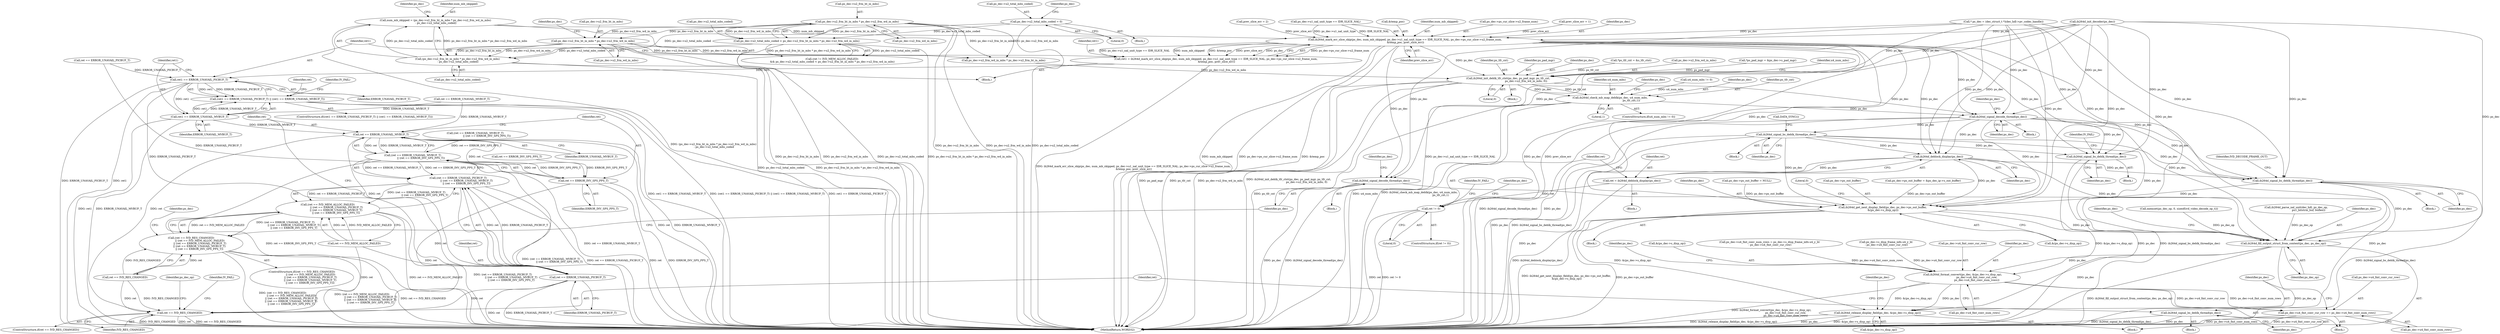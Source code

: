 digraph "0_Android_7554755536019e439433c515eeb44e701fb3bfb2@integer" {
"1001491" [label="(Call,num_mb_skipped = (ps_dec->u2_frm_ht_in_mbs * ps_dec->u2_frm_wd_in_mbs)\n - ps_dec->u2_total_mbs_coded)"];
"1001493" [label="(Call,(ps_dec->u2_frm_ht_in_mbs * ps_dec->u2_frm_wd_in_mbs)\n - ps_dec->u2_total_mbs_coded)"];
"1001494" [label="(Call,ps_dec->u2_frm_ht_in_mbs * ps_dec->u2_frm_wd_in_mbs)"];
"1001479" [label="(Call,ps_dec->u2_frm_ht_in_mbs * ps_dec->u2_frm_wd_in_mbs)"];
"1001475" [label="(Call,ps_dec->u2_total_mbs_coded < ps_dec->u2_frm_ht_in_mbs * ps_dec->u2_frm_wd_in_mbs)"];
"1000908" [label="(Call,ps_dec->u2_total_mbs_coded = 0)"];
"1001523" [label="(Call,ih264d_mark_err_slice_skip(ps_dec, num_mb_skipped, ps_dec->u1_nal_unit_type == IDR_SLICE_NAL, ps_dec->ps_cur_slice->u2_frame_num,\n &temp_poc, prev_slice_err))"];
"1001521" [label="(Call,ret1 = ih264d_mark_err_slice_skip(ps_dec, num_mb_skipped, ps_dec->u1_nal_unit_type == IDR_SLICE_NAL, ps_dec->ps_cur_slice->u2_frame_num,\n &temp_poc, prev_slice_err))"];
"1001541" [label="(Call,ret1 == ERROR_UNAVAIL_PICBUF_T)"];
"1001540" [label="(Call,(ret1 == ERROR_UNAVAIL_PICBUF_T) || (ret1 == ERROR_UNAVAIL_MVBUF_T))"];
"1001544" [label="(Call,ret1 == ERROR_UNAVAIL_MVBUF_T)"];
"1001564" [label="(Call,ret == ERROR_UNAVAIL_MVBUF_T)"];
"1001563" [label="(Call,(ret == ERROR_UNAVAIL_MVBUF_T)\n                    || (ret == ERROR_INV_SPS_PPS_T))"];
"1001559" [label="(Call,(ret == ERROR_UNAVAIL_PICBUF_T)\n                    || (ret == ERROR_UNAVAIL_MVBUF_T)\n                    || (ret == ERROR_INV_SPS_PPS_T))"];
"1001555" [label="(Call,(ret == IVD_MEM_ALLOC_FAILED)\n                     || (ret == ERROR_UNAVAIL_PICBUF_T)\n                    || (ret == ERROR_UNAVAIL_MVBUF_T)\n                    || (ret == ERROR_INV_SPS_PPS_T))"];
"1001551" [label="(Call,(ret == IVD_RES_CHANGED)\n                     || (ret == IVD_MEM_ALLOC_FAILED)\n                     || (ret == ERROR_UNAVAIL_PICBUF_T)\n                    || (ret == ERROR_UNAVAIL_MVBUF_T)\n                    || (ret == ERROR_INV_SPS_PPS_T))"];
"1001567" [label="(Call,ret == ERROR_INV_SPS_PPS_T)"];
"1001583" [label="(Call,ret == IVD_RES_CHANGED)"];
"1001560" [label="(Call,ret == ERROR_UNAVAIL_PICBUF_T)"];
"1001571" [label="(Call,ih264d_signal_decode_thread(ps_dec))"];
"1001580" [label="(Call,ih264d_signal_bs_deblk_thread(ps_dec))"];
"1001660" [label="(Call,ih264d_init_deblk_tfr_ctxt(ps_dec, ps_pad_mgr, ps_tfr_cxt,\n                                           ps_dec->u2_frm_wd_in_mbs, 0))"];
"1001684" [label="(Call,ih264d_check_mb_map_deblk(ps_dec, u4_num_mbs,\n                                                   ps_tfr_cxt,1))"];
"1001694" [label="(Call,ih264d_signal_decode_thread(ps_dec))"];
"1001703" [label="(Call,ih264d_signal_bs_deblk_thread(ps_dec))"];
"1001802" [label="(Call,ih264d_signal_bs_deblk_thread(ps_dec))"];
"1001858" [label="(Call,ih264d_deblock_display(ps_dec))"];
"1001856" [label="(Call,ret = ih264d_deblock_display(ps_dec))"];
"1001861" [label="(Call,ret != 0)"];
"1001980" [label="(Call,ih264d_signal_bs_deblk_thread(ps_dec))"];
"1001994" [label="(Call,ih264d_get_next_display_field(ps_dec, ps_dec->ps_out_buffer,\n &(ps_dec->s_disp_op)))"];
"1002022" [label="(Call,ih264d_fill_output_struct_from_context(ps_dec, ps_dec_op))"];
"1002053" [label="(Call,ih264d_format_convert(ps_dec, &(ps_dec->s_disp_op),\n                                  ps_dec->u4_fmt_conv_cur_row,\n                                  ps_dec->u4_fmt_conv_num_rows))"];
"1002065" [label="(Call,ps_dec->u4_fmt_conv_cur_row += ps_dec->u4_fmt_conv_num_rows)"];
"1002072" [label="(Call,ih264d_release_display_field(ps_dec, &(ps_dec->s_disp_op)))"];
"1001681" [label="(Call,u4_num_mbs != 0)"];
"1001993" [label="(Block,)"];
"1001579" [label="(Block,)"];
"1001471" [label="(Call,(ret != IVD_MEM_ALLOC_FAILED)\n && ps_dec->u2_total_mbs_coded < ps_dec->u2_frm_ht_in_mbs * ps_dec->u2_frm_wd_in_mbs)"];
"1001581" [label="(Identifier,ps_dec)"];
"1001552" [label="(Call,ret == IVD_RES_CHANGED)"];
"1001324" [label="(Call,(ret == ERROR_UNAVAIL_MVBUF_T)\n                            || (ret == ERROR_INV_SPS_PPS_T))"];
"1001981" [label="(Identifier,ps_dec)"];
"1001858" [label="(Call,ih264d_deblock_display(ps_dec))"];
"1002069" [label="(Call,ps_dec->u4_fmt_conv_num_rows)"];
"1002073" [label="(Identifier,ps_dec)"];
"1001584" [label="(Identifier,ret)"];
"1001502" [label="(Identifier,ps_dec)"];
"1001286" [label="(Call,ih264d_parse_nal_unit(dec_hdl, ps_dec_op,\n                              pu1_bitstrm_buf, buflen))"];
"1001663" [label="(Identifier,ps_tfr_cxt)"];
"1001538" [label="(Identifier,prev_slice_err)"];
"1001685" [label="(Identifier,ps_dec)"];
"1001491" [label="(Call,num_mb_skipped = (ps_dec->u2_frm_ht_in_mbs * ps_dec->u2_frm_wd_in_mbs)\n - ps_dec->u2_total_mbs_coded)"];
"1001862" [label="(Identifier,ret)"];
"1001514" [label="(Call,prev_slice_err = 1)"];
"1002022" [label="(Call,ih264d_fill_output_struct_from_context(ps_dec, ps_dec_op))"];
"1001662" [label="(Identifier,ps_pad_mgr)"];
"1001980" [label="(Call,ih264d_signal_bs_deblk_thread(ps_dec))"];
"1002074" [label="(Call,&(ps_dec->s_disp_op))"];
"1001805" [label="(Identifier,IV_FAIL)"];
"1001492" [label="(Identifier,num_mb_skipped)"];
"1001571" [label="(Call,ih264d_signal_decode_thread(ps_dec))"];
"1001542" [label="(Identifier,ret1)"];
"1001801" [label="(Block,)"];
"1001521" [label="(Call,ret1 = ih264d_mark_err_slice_skip(ps_dec, num_mb_skipped, ps_dec->u1_nal_unit_type == IDR_SLICE_NAL, ps_dec->ps_cur_slice->u2_frame_num,\n &temp_poc, prev_slice_err))"];
"1001687" [label="(Identifier,ps_tfr_cxt)"];
"1001680" [label="(ControlStructure,if(u4_num_mbs != 0))"];
"1001480" [label="(Call,ps_dec->u2_frm_ht_in_mbs)"];
"1001576" [label="(Identifier,ps_dec)"];
"1001541" [label="(Call,ret1 == ERROR_UNAVAIL_PICBUF_T)"];
"1001979" [label="(Block,)"];
"1001856" [label="(Call,ret = ih264d_deblock_display(ps_dec))"];
"1001540" [label="(Call,(ret1 == ERROR_UNAVAIL_PICBUF_T) || (ret1 == ERROR_UNAVAIL_MVBUF_T))"];
"1001524" [label="(Identifier,ps_dec)"];
"1001589" [label="(Identifier,ps_dec_op)"];
"1001556" [label="(Call,ret == IVD_MEM_ALLOC_FAILED)"];
"1001495" [label="(Call,ps_dec->u2_frm_ht_in_mbs)"];
"1001695" [label="(Identifier,ps_dec)"];
"1002067" [label="(Identifier,ps_dec)"];
"1001501" [label="(Call,ps_dec->u2_total_mbs_coded)"];
"1001539" [label="(ControlStructure,if((ret1 == ERROR_UNAVAIL_PICBUF_T) || (ret1 == ERROR_UNAVAIL_MVBUF_T)))"];
"1001857" [label="(Identifier,ret)"];
"1002062" [label="(Call,ps_dec->u4_fmt_conv_num_rows)"];
"1001645" [label="(Call,ps_dec->u2_frm_wd_in_mbs * ps_dec->u2_frm_ht_in_mbs)"];
"1001684" [label="(Call,ih264d_check_mb_map_deblk(ps_dec, u4_num_mbs,\n                                                   ps_tfr_cxt,1))"];
"1002005" [label="(Literal,0)"];
"1001498" [label="(Call,ps_dec->u2_frm_wd_in_mbs)"];
"1001523" [label="(Call,ih264d_mark_err_slice_skip(ps_dec, num_mb_skipped, ps_dec->u1_nal_unit_type == IDR_SLICE_NAL, ps_dec->ps_cur_slice->u2_frame_num,\n &temp_poc, prev_slice_err))"];
"1001494" [label="(Call,ps_dec->u2_frm_ht_in_mbs * ps_dec->u2_frm_wd_in_mbs)"];
"1001694" [label="(Call,ih264d_signal_decode_thread(ps_dec))"];
"1001553" [label="(Identifier,ret)"];
"1001560" [label="(Call,ret == ERROR_UNAVAIL_PICBUF_T)"];
"1001863" [label="(Literal,0)"];
"1001667" [label="(Literal,0)"];
"1000153" [label="(Call,* ps_dec = (dec_struct_t *)(dec_hdl->pv_codec_handle))"];
"1001702" [label="(Block,)"];
"1000908" [label="(Call,ps_dec->u2_total_mbs_coded = 0)"];
"1000915" [label="(Identifier,ps_dec)"];
"1000896" [label="(Call,ih264d_init_decoder(ps_dec))"];
"1001686" [label="(Identifier,u4_num_mbs)"];
"1001544" [label="(Call,ret1 == ERROR_UNAVAIL_MVBUF_T)"];
"1001660" [label="(Call,ih264d_init_deblk_tfr_ctxt(ps_dec, ps_pad_mgr, ps_tfr_cxt,\n                                           ps_dec->u2_frm_wd_in_mbs, 0))"];
"1001564" [label="(Call,ret == ERROR_UNAVAIL_MVBUF_T)"];
"1001486" [label="(Block,)"];
"1001476" [label="(Call,ps_dec->u2_total_mbs_coded)"];
"1002023" [label="(Identifier,ps_dec)"];
"1001325" [label="(Call,ret == ERROR_UNAVAIL_MVBUF_T)"];
"1002024" [label="(Identifier,ps_dec_op)"];
"1001475" [label="(Call,ps_dec->u2_total_mbs_coded < ps_dec->u2_frm_ht_in_mbs * ps_dec->u2_frm_wd_in_mbs)"];
"1001870" [label="(Identifier,ps_dec)"];
"1001321" [label="(Call,ret == ERROR_UNAVAIL_PICBUF_T)"];
"1000151" [label="(Block,)"];
"1001699" [label="(Identifier,ps_dec)"];
"1001859" [label="(Identifier,ps_dec)"];
"1001705" [label="(Call,DATA_SYNC())"];
"1001518" [label="(Call,prev_slice_err = 2)"];
"1002066" [label="(Call,ps_dec->u4_fmt_conv_cur_row)"];
"1001526" [label="(Call,ps_dec->u1_nal_unit_type == IDR_SLICE_NAL)"];
"1001661" [label="(Identifier,ps_dec)"];
"1001704" [label="(Identifier,ps_dec)"];
"1002072" [label="(Call,ih264d_release_display_field(ps_dec, &(ps_dec->s_disp_op)))"];
"1002055" [label="(Call,&(ps_dec->s_disp_op))"];
"1001559" [label="(Call,(ret == ERROR_UNAVAIL_PICBUF_T)\n                    || (ret == ERROR_UNAVAIL_MVBUF_T)\n                    || (ret == ERROR_INV_SPS_PPS_T))"];
"1001567" [label="(Call,ret == ERROR_INV_SPS_PPS_T)"];
"1001555" [label="(Call,(ret == IVD_MEM_ALLOC_FAILED)\n                     || (ret == ERROR_UNAVAIL_PICBUF_T)\n                    || (ret == ERROR_UNAVAIL_MVBUF_T)\n                    || (ret == ERROR_INV_SPS_PPS_T))"];
"1001562" [label="(Identifier,ERROR_UNAVAIL_PICBUF_T)"];
"1001803" [label="(Identifier,ps_dec)"];
"1002028" [label="(Identifier,ps_dec)"];
"1001994" [label="(Call,ih264d_get_next_display_field(ps_dec, ps_dec->ps_out_buffer,\n &(ps_dec->s_disp_op)))"];
"1001572" [label="(Identifier,ps_dec)"];
"1001585" [label="(Identifier,IVD_RES_CHANGED)"];
"1001583" [label="(Call,ret == IVD_RES_CHANGED)"];
"1001566" [label="(Identifier,ERROR_UNAVAIL_MVBUF_T)"];
"1001688" [label="(Literal,1)"];
"1001703" [label="(Call,ih264d_signal_bs_deblk_thread(ps_dec))"];
"1002082" [label="(Identifier,ps_dec)"];
"1001570" [label="(Block,)"];
"1001507" [label="(Identifier,ps_dec)"];
"1001866" [label="(Identifier,IV_FAIL)"];
"1001550" [label="(ControlStructure,if((ret == IVD_RES_CHANGED)\n                     || (ret == IVD_MEM_ALLOC_FAILED)\n                     || (ret == ERROR_UNAVAIL_PICBUF_T)\n                    || (ret == ERROR_UNAVAIL_MVBUF_T)\n                    || (ret == ERROR_INV_SPS_PPS_T)))"];
"1002040" [label="(Call,ps_dec->u4_fmt_conv_num_rows = ps_dec->s_disp_frame_info.u4_y_ht\n - ps_dec->u4_fmt_conv_cur_row)"];
"1001493" [label="(Call,(ps_dec->u2_frm_ht_in_mbs * ps_dec->u2_frm_wd_in_mbs)\n - ps_dec->u2_total_mbs_coded)"];
"1001986" [label="(Identifier,IVD_DECODE_FRAME_OUT)"];
"1001551" [label="(Call,(ret == IVD_RES_CHANGED)\n                     || (ret == IVD_MEM_ALLOC_FAILED)\n                     || (ret == ERROR_UNAVAIL_PICBUF_T)\n                    || (ret == ERROR_UNAVAIL_MVBUF_T)\n                    || (ret == ERROR_INV_SPS_PPS_T))"];
"1001631" [label="(Call,*ps_tfr_cxt = &s_tfr_ctxt)"];
"1001569" [label="(Identifier,ERROR_INV_SPS_PPS_T)"];
"1001802" [label="(Call,ih264d_signal_bs_deblk_thread(ps_dec))"];
"1001536" [label="(Call,&temp_poc)"];
"1001580" [label="(Call,ih264d_signal_bs_deblk_thread(ps_dec))"];
"1001860" [label="(ControlStructure,if(ret != 0))"];
"1001546" [label="(Identifier,ERROR_UNAVAIL_MVBUF_T)"];
"1001593" [label="(Identifier,IV_FAIL)"];
"1001664" [label="(Call,ps_dec->u2_frm_wd_in_mbs)"];
"1000912" [label="(Literal,0)"];
"1001561" [label="(Identifier,ret)"];
"1001996" [label="(Call,ps_dec->ps_out_buffer)"];
"1001596" [label="(Identifier,ps_dec)"];
"1001568" [label="(Identifier,ret)"];
"1002065" [label="(Call,ps_dec->u4_fmt_conv_cur_row += ps_dec->u4_fmt_conv_num_rows)"];
"1002044" [label="(Call,ps_dec->s_disp_frame_info.u4_y_ht\n - ps_dec->u4_fmt_conv_cur_row)"];
"1001563" [label="(Call,(ret == ERROR_UNAVAIL_MVBUF_T)\n                    || (ret == ERROR_INV_SPS_PPS_T))"];
"1001545" [label="(Identifier,ret1)"];
"1002142" [label="(MethodReturn,WORD32)"];
"1001861" [label="(Call,ret != 0)"];
"1000324" [label="(Call,ps_dec->ps_out_buffer = &ps_dec_ip->s_out_buffer)"];
"1001636" [label="(Call,*ps_pad_mgr = &ps_dec->s_pad_mgr)"];
"1001855" [label="(Block,)"];
"1001999" [label="(Call,&(ps_dec->s_disp_op))"];
"1001522" [label="(Identifier,ret1)"];
"1001479" [label="(Call,ps_dec->u2_frm_ht_in_mbs * ps_dec->u2_frm_wd_in_mbs)"];
"1001582" [label="(ControlStructure,if(ret == IVD_RES_CHANGED))"];
"1001995" [label="(Identifier,ps_dec)"];
"1001982" [label="(Block,)"];
"1001669" [label="(Identifier,u4_num_mbs)"];
"1000227" [label="(Call,memset(ps_dec_op, 0, sizeof(ivd_video_decode_op_t)))"];
"1001525" [label="(Identifier,num_mb_skipped)"];
"1001531" [label="(Call,ps_dec->ps_cur_slice->u2_frame_num)"];
"1001565" [label="(Identifier,ret)"];
"1001549" [label="(Identifier,IV_FAIL)"];
"1001483" [label="(Call,ps_dec->u2_frm_wd_in_mbs)"];
"1001626" [label="(Block,)"];
"1001543" [label="(Identifier,ERROR_UNAVAIL_PICBUF_T)"];
"1000909" [label="(Call,ps_dec->u2_total_mbs_coded)"];
"1002053" [label="(Call,ih264d_format_convert(ps_dec, &(ps_dec->s_disp_op),\n                                  ps_dec->u4_fmt_conv_cur_row,\n                                  ps_dec->u4_fmt_conv_num_rows))"];
"1002059" [label="(Call,ps_dec->u4_fmt_conv_cur_row)"];
"1002039" [label="(Block,)"];
"1001691" [label="(Identifier,ps_dec)"];
"1002054" [label="(Identifier,ps_dec)"];
"1001328" [label="(Call,ret == ERROR_INV_SPS_PPS_T)"];
"1000311" [label="(Call,ps_dec->ps_out_buffer = NULL)"];
"1001598" [label="(Block,)"];
"1001491" -> "1001486"  [label="AST: "];
"1001491" -> "1001493"  [label="CFG: "];
"1001492" -> "1001491"  [label="AST: "];
"1001493" -> "1001491"  [label="AST: "];
"1001507" -> "1001491"  [label="CFG: "];
"1001491" -> "1002142"  [label="DDG: (ps_dec->u2_frm_ht_in_mbs * ps_dec->u2_frm_wd_in_mbs)\n - ps_dec->u2_total_mbs_coded"];
"1001493" -> "1001491"  [label="DDG: ps_dec->u2_frm_ht_in_mbs * ps_dec->u2_frm_wd_in_mbs"];
"1001493" -> "1001491"  [label="DDG: ps_dec->u2_total_mbs_coded"];
"1001491" -> "1001523"  [label="DDG: num_mb_skipped"];
"1001493" -> "1001501"  [label="CFG: "];
"1001494" -> "1001493"  [label="AST: "];
"1001501" -> "1001493"  [label="AST: "];
"1001493" -> "1002142"  [label="DDG: ps_dec->u2_frm_ht_in_mbs * ps_dec->u2_frm_wd_in_mbs"];
"1001493" -> "1002142"  [label="DDG: ps_dec->u2_total_mbs_coded"];
"1001494" -> "1001493"  [label="DDG: ps_dec->u2_frm_ht_in_mbs"];
"1001494" -> "1001493"  [label="DDG: ps_dec->u2_frm_wd_in_mbs"];
"1001475" -> "1001493"  [label="DDG: ps_dec->u2_total_mbs_coded"];
"1000908" -> "1001493"  [label="DDG: ps_dec->u2_total_mbs_coded"];
"1001494" -> "1001498"  [label="CFG: "];
"1001495" -> "1001494"  [label="AST: "];
"1001498" -> "1001494"  [label="AST: "];
"1001502" -> "1001494"  [label="CFG: "];
"1001494" -> "1002142"  [label="DDG: ps_dec->u2_frm_ht_in_mbs"];
"1001494" -> "1002142"  [label="DDG: ps_dec->u2_frm_wd_in_mbs"];
"1001479" -> "1001494"  [label="DDG: ps_dec->u2_frm_ht_in_mbs"];
"1001479" -> "1001494"  [label="DDG: ps_dec->u2_frm_wd_in_mbs"];
"1001494" -> "1001645"  [label="DDG: ps_dec->u2_frm_wd_in_mbs"];
"1001494" -> "1001645"  [label="DDG: ps_dec->u2_frm_ht_in_mbs"];
"1001479" -> "1001475"  [label="AST: "];
"1001479" -> "1001483"  [label="CFG: "];
"1001480" -> "1001479"  [label="AST: "];
"1001483" -> "1001479"  [label="AST: "];
"1001475" -> "1001479"  [label="CFG: "];
"1001479" -> "1002142"  [label="DDG: ps_dec->u2_frm_ht_in_mbs"];
"1001479" -> "1002142"  [label="DDG: ps_dec->u2_frm_wd_in_mbs"];
"1001479" -> "1001475"  [label="DDG: ps_dec->u2_frm_ht_in_mbs"];
"1001479" -> "1001475"  [label="DDG: ps_dec->u2_frm_wd_in_mbs"];
"1001479" -> "1001645"  [label="DDG: ps_dec->u2_frm_wd_in_mbs"];
"1001479" -> "1001645"  [label="DDG: ps_dec->u2_frm_ht_in_mbs"];
"1001475" -> "1001471"  [label="AST: "];
"1001476" -> "1001475"  [label="AST: "];
"1001471" -> "1001475"  [label="CFG: "];
"1001475" -> "1002142"  [label="DDG: ps_dec->u2_total_mbs_coded"];
"1001475" -> "1002142"  [label="DDG: ps_dec->u2_frm_ht_in_mbs * ps_dec->u2_frm_wd_in_mbs"];
"1001475" -> "1001471"  [label="DDG: ps_dec->u2_total_mbs_coded"];
"1001475" -> "1001471"  [label="DDG: ps_dec->u2_frm_ht_in_mbs * ps_dec->u2_frm_wd_in_mbs"];
"1000908" -> "1001475"  [label="DDG: ps_dec->u2_total_mbs_coded"];
"1000908" -> "1000151"  [label="AST: "];
"1000908" -> "1000912"  [label="CFG: "];
"1000909" -> "1000908"  [label="AST: "];
"1000912" -> "1000908"  [label="AST: "];
"1000915" -> "1000908"  [label="CFG: "];
"1000908" -> "1002142"  [label="DDG: ps_dec->u2_total_mbs_coded"];
"1001523" -> "1001521"  [label="AST: "];
"1001523" -> "1001538"  [label="CFG: "];
"1001524" -> "1001523"  [label="AST: "];
"1001525" -> "1001523"  [label="AST: "];
"1001526" -> "1001523"  [label="AST: "];
"1001531" -> "1001523"  [label="AST: "];
"1001536" -> "1001523"  [label="AST: "];
"1001538" -> "1001523"  [label="AST: "];
"1001521" -> "1001523"  [label="CFG: "];
"1001523" -> "1002142"  [label="DDG: num_mb_skipped"];
"1001523" -> "1002142"  [label="DDG: ps_dec->ps_cur_slice->u2_frame_num"];
"1001523" -> "1002142"  [label="DDG: &temp_poc"];
"1001523" -> "1002142"  [label="DDG: ps_dec->u1_nal_unit_type == IDR_SLICE_NAL"];
"1001523" -> "1002142"  [label="DDG: ps_dec"];
"1001523" -> "1002142"  [label="DDG: prev_slice_err"];
"1001523" -> "1001521"  [label="DDG: ps_dec->ps_cur_slice->u2_frame_num"];
"1001523" -> "1001521"  [label="DDG: ps_dec->u1_nal_unit_type == IDR_SLICE_NAL"];
"1001523" -> "1001521"  [label="DDG: num_mb_skipped"];
"1001523" -> "1001521"  [label="DDG: &temp_poc"];
"1001523" -> "1001521"  [label="DDG: prev_slice_err"];
"1001523" -> "1001521"  [label="DDG: ps_dec"];
"1000896" -> "1001523"  [label="DDG: ps_dec"];
"1000153" -> "1001523"  [label="DDG: ps_dec"];
"1001526" -> "1001523"  [label="DDG: ps_dec->u1_nal_unit_type"];
"1001526" -> "1001523"  [label="DDG: IDR_SLICE_NAL"];
"1001518" -> "1001523"  [label="DDG: prev_slice_err"];
"1001514" -> "1001523"  [label="DDG: prev_slice_err"];
"1001523" -> "1001571"  [label="DDG: ps_dec"];
"1001523" -> "1001660"  [label="DDG: ps_dec"];
"1001523" -> "1001694"  [label="DDG: ps_dec"];
"1001523" -> "1001802"  [label="DDG: ps_dec"];
"1001523" -> "1001858"  [label="DDG: ps_dec"];
"1001523" -> "1001980"  [label="DDG: ps_dec"];
"1001523" -> "1001994"  [label="DDG: ps_dec"];
"1001523" -> "1002022"  [label="DDG: ps_dec"];
"1001521" -> "1001486"  [label="AST: "];
"1001522" -> "1001521"  [label="AST: "];
"1001542" -> "1001521"  [label="CFG: "];
"1001521" -> "1002142"  [label="DDG: ih264d_mark_err_slice_skip(ps_dec, num_mb_skipped, ps_dec->u1_nal_unit_type == IDR_SLICE_NAL, ps_dec->ps_cur_slice->u2_frame_num,\n &temp_poc, prev_slice_err)"];
"1001521" -> "1001541"  [label="DDG: ret1"];
"1001541" -> "1001540"  [label="AST: "];
"1001541" -> "1001543"  [label="CFG: "];
"1001542" -> "1001541"  [label="AST: "];
"1001543" -> "1001541"  [label="AST: "];
"1001545" -> "1001541"  [label="CFG: "];
"1001540" -> "1001541"  [label="CFG: "];
"1001541" -> "1002142"  [label="DDG: ERROR_UNAVAIL_PICBUF_T"];
"1001541" -> "1002142"  [label="DDG: ret1"];
"1001541" -> "1001540"  [label="DDG: ret1"];
"1001541" -> "1001540"  [label="DDG: ERROR_UNAVAIL_PICBUF_T"];
"1001321" -> "1001541"  [label="DDG: ERROR_UNAVAIL_PICBUF_T"];
"1001541" -> "1001544"  [label="DDG: ret1"];
"1001541" -> "1001560"  [label="DDG: ERROR_UNAVAIL_PICBUF_T"];
"1001540" -> "1001539"  [label="AST: "];
"1001540" -> "1001544"  [label="CFG: "];
"1001544" -> "1001540"  [label="AST: "];
"1001549" -> "1001540"  [label="CFG: "];
"1001553" -> "1001540"  [label="CFG: "];
"1001540" -> "1002142"  [label="DDG: ret1 == ERROR_UNAVAIL_MVBUF_T"];
"1001540" -> "1002142"  [label="DDG: (ret1 == ERROR_UNAVAIL_PICBUF_T) || (ret1 == ERROR_UNAVAIL_MVBUF_T)"];
"1001540" -> "1002142"  [label="DDG: ret1 == ERROR_UNAVAIL_PICBUF_T"];
"1001544" -> "1001540"  [label="DDG: ret1"];
"1001544" -> "1001540"  [label="DDG: ERROR_UNAVAIL_MVBUF_T"];
"1001544" -> "1001546"  [label="CFG: "];
"1001545" -> "1001544"  [label="AST: "];
"1001546" -> "1001544"  [label="AST: "];
"1001544" -> "1002142"  [label="DDG: ret1"];
"1001544" -> "1002142"  [label="DDG: ERROR_UNAVAIL_MVBUF_T"];
"1001325" -> "1001544"  [label="DDG: ERROR_UNAVAIL_MVBUF_T"];
"1001544" -> "1001564"  [label="DDG: ERROR_UNAVAIL_MVBUF_T"];
"1001564" -> "1001563"  [label="AST: "];
"1001564" -> "1001566"  [label="CFG: "];
"1001565" -> "1001564"  [label="AST: "];
"1001566" -> "1001564"  [label="AST: "];
"1001568" -> "1001564"  [label="CFG: "];
"1001563" -> "1001564"  [label="CFG: "];
"1001564" -> "1002142"  [label="DDG: ret"];
"1001564" -> "1002142"  [label="DDG: ERROR_UNAVAIL_MVBUF_T"];
"1001564" -> "1001563"  [label="DDG: ret"];
"1001564" -> "1001563"  [label="DDG: ERROR_UNAVAIL_MVBUF_T"];
"1001560" -> "1001564"  [label="DDG: ret"];
"1001325" -> "1001564"  [label="DDG: ERROR_UNAVAIL_MVBUF_T"];
"1001564" -> "1001567"  [label="DDG: ret"];
"1001564" -> "1001583"  [label="DDG: ret"];
"1001563" -> "1001559"  [label="AST: "];
"1001563" -> "1001567"  [label="CFG: "];
"1001567" -> "1001563"  [label="AST: "];
"1001559" -> "1001563"  [label="CFG: "];
"1001563" -> "1002142"  [label="DDG: ret == ERROR_INV_SPS_PPS_T"];
"1001563" -> "1002142"  [label="DDG: ret == ERROR_UNAVAIL_MVBUF_T"];
"1001563" -> "1001559"  [label="DDG: ret == ERROR_UNAVAIL_MVBUF_T"];
"1001563" -> "1001559"  [label="DDG: ret == ERROR_INV_SPS_PPS_T"];
"1001567" -> "1001563"  [label="DDG: ret"];
"1001567" -> "1001563"  [label="DDG: ERROR_INV_SPS_PPS_T"];
"1001324" -> "1001563"  [label="DDG: ret == ERROR_INV_SPS_PPS_T"];
"1001559" -> "1001555"  [label="AST: "];
"1001559" -> "1001560"  [label="CFG: "];
"1001560" -> "1001559"  [label="AST: "];
"1001555" -> "1001559"  [label="CFG: "];
"1001559" -> "1002142"  [label="DDG: (ret == ERROR_UNAVAIL_MVBUF_T)\n                    || (ret == ERROR_INV_SPS_PPS_T)"];
"1001559" -> "1002142"  [label="DDG: ret == ERROR_UNAVAIL_PICBUF_T"];
"1001559" -> "1001555"  [label="DDG: ret == ERROR_UNAVAIL_PICBUF_T"];
"1001559" -> "1001555"  [label="DDG: (ret == ERROR_UNAVAIL_MVBUF_T)\n                    || (ret == ERROR_INV_SPS_PPS_T)"];
"1001560" -> "1001559"  [label="DDG: ret"];
"1001560" -> "1001559"  [label="DDG: ERROR_UNAVAIL_PICBUF_T"];
"1001555" -> "1001551"  [label="AST: "];
"1001555" -> "1001556"  [label="CFG: "];
"1001556" -> "1001555"  [label="AST: "];
"1001551" -> "1001555"  [label="CFG: "];
"1001555" -> "1002142"  [label="DDG: ret == IVD_MEM_ALLOC_FAILED"];
"1001555" -> "1002142"  [label="DDG: (ret == ERROR_UNAVAIL_PICBUF_T)\n                    || (ret == ERROR_UNAVAIL_MVBUF_T)\n                    || (ret == ERROR_INV_SPS_PPS_T)"];
"1001555" -> "1001551"  [label="DDG: ret == IVD_MEM_ALLOC_FAILED"];
"1001555" -> "1001551"  [label="DDG: (ret == ERROR_UNAVAIL_PICBUF_T)\n                    || (ret == ERROR_UNAVAIL_MVBUF_T)\n                    || (ret == ERROR_INV_SPS_PPS_T)"];
"1001556" -> "1001555"  [label="DDG: ret"];
"1001556" -> "1001555"  [label="DDG: IVD_MEM_ALLOC_FAILED"];
"1001551" -> "1001550"  [label="AST: "];
"1001551" -> "1001552"  [label="CFG: "];
"1001552" -> "1001551"  [label="AST: "];
"1001572" -> "1001551"  [label="CFG: "];
"1001596" -> "1001551"  [label="CFG: "];
"1001551" -> "1002142"  [label="DDG: (ret == IVD_RES_CHANGED)\n                     || (ret == IVD_MEM_ALLOC_FAILED)\n                     || (ret == ERROR_UNAVAIL_PICBUF_T)\n                    || (ret == ERROR_UNAVAIL_MVBUF_T)\n                    || (ret == ERROR_INV_SPS_PPS_T)"];
"1001551" -> "1002142"  [label="DDG: (ret == IVD_MEM_ALLOC_FAILED)\n                     || (ret == ERROR_UNAVAIL_PICBUF_T)\n                    || (ret == ERROR_UNAVAIL_MVBUF_T)\n                    || (ret == ERROR_INV_SPS_PPS_T)"];
"1001551" -> "1002142"  [label="DDG: ret == IVD_RES_CHANGED"];
"1001552" -> "1001551"  [label="DDG: ret"];
"1001552" -> "1001551"  [label="DDG: IVD_RES_CHANGED"];
"1001567" -> "1001569"  [label="CFG: "];
"1001568" -> "1001567"  [label="AST: "];
"1001569" -> "1001567"  [label="AST: "];
"1001567" -> "1002142"  [label="DDG: ERROR_INV_SPS_PPS_T"];
"1001567" -> "1002142"  [label="DDG: ret"];
"1001328" -> "1001567"  [label="DDG: ERROR_INV_SPS_PPS_T"];
"1001567" -> "1001583"  [label="DDG: ret"];
"1001583" -> "1001582"  [label="AST: "];
"1001583" -> "1001585"  [label="CFG: "];
"1001584" -> "1001583"  [label="AST: "];
"1001585" -> "1001583"  [label="AST: "];
"1001589" -> "1001583"  [label="CFG: "];
"1001593" -> "1001583"  [label="CFG: "];
"1001583" -> "1002142"  [label="DDG: ret == IVD_RES_CHANGED"];
"1001583" -> "1002142"  [label="DDG: IVD_RES_CHANGED"];
"1001583" -> "1002142"  [label="DDG: ret"];
"1001556" -> "1001583"  [label="DDG: ret"];
"1001552" -> "1001583"  [label="DDG: ret"];
"1001552" -> "1001583"  [label="DDG: IVD_RES_CHANGED"];
"1001560" -> "1001583"  [label="DDG: ret"];
"1001560" -> "1001562"  [label="CFG: "];
"1001561" -> "1001560"  [label="AST: "];
"1001562" -> "1001560"  [label="AST: "];
"1001565" -> "1001560"  [label="CFG: "];
"1001560" -> "1002142"  [label="DDG: ret"];
"1001560" -> "1002142"  [label="DDG: ERROR_UNAVAIL_PICBUF_T"];
"1001556" -> "1001560"  [label="DDG: ret"];
"1001321" -> "1001560"  [label="DDG: ERROR_UNAVAIL_PICBUF_T"];
"1001571" -> "1001570"  [label="AST: "];
"1001571" -> "1001572"  [label="CFG: "];
"1001572" -> "1001571"  [label="AST: "];
"1001576" -> "1001571"  [label="CFG: "];
"1001571" -> "1002142"  [label="DDG: ps_dec"];
"1001571" -> "1002142"  [label="DDG: ih264d_signal_decode_thread(ps_dec)"];
"1000896" -> "1001571"  [label="DDG: ps_dec"];
"1000153" -> "1001571"  [label="DDG: ps_dec"];
"1001571" -> "1001580"  [label="DDG: ps_dec"];
"1001580" -> "1001579"  [label="AST: "];
"1001580" -> "1001581"  [label="CFG: "];
"1001581" -> "1001580"  [label="AST: "];
"1001584" -> "1001580"  [label="CFG: "];
"1001580" -> "1002142"  [label="DDG: ih264d_signal_bs_deblk_thread(ps_dec)"];
"1001580" -> "1002142"  [label="DDG: ps_dec"];
"1001660" -> "1001626"  [label="AST: "];
"1001660" -> "1001667"  [label="CFG: "];
"1001661" -> "1001660"  [label="AST: "];
"1001662" -> "1001660"  [label="AST: "];
"1001663" -> "1001660"  [label="AST: "];
"1001664" -> "1001660"  [label="AST: "];
"1001667" -> "1001660"  [label="AST: "];
"1001669" -> "1001660"  [label="CFG: "];
"1001660" -> "1002142"  [label="DDG: ih264d_init_deblk_tfr_ctxt(ps_dec, ps_pad_mgr, ps_tfr_cxt,\n                                           ps_dec->u2_frm_wd_in_mbs, 0)"];
"1001660" -> "1002142"  [label="DDG: ps_pad_mgr"];
"1001660" -> "1002142"  [label="DDG: ps_tfr_cxt"];
"1001660" -> "1002142"  [label="DDG: ps_dec->u2_frm_wd_in_mbs"];
"1000896" -> "1001660"  [label="DDG: ps_dec"];
"1000153" -> "1001660"  [label="DDG: ps_dec"];
"1001636" -> "1001660"  [label="DDG: ps_pad_mgr"];
"1001631" -> "1001660"  [label="DDG: ps_tfr_cxt"];
"1001645" -> "1001660"  [label="DDG: ps_dec->u2_frm_wd_in_mbs"];
"1001660" -> "1001684"  [label="DDG: ps_dec"];
"1001660" -> "1001684"  [label="DDG: ps_tfr_cxt"];
"1001660" -> "1001694"  [label="DDG: ps_dec"];
"1001684" -> "1001680"  [label="AST: "];
"1001684" -> "1001688"  [label="CFG: "];
"1001685" -> "1001684"  [label="AST: "];
"1001686" -> "1001684"  [label="AST: "];
"1001687" -> "1001684"  [label="AST: "];
"1001688" -> "1001684"  [label="AST: "];
"1001691" -> "1001684"  [label="CFG: "];
"1001684" -> "1002142"  [label="DDG: u4_num_mbs"];
"1001684" -> "1002142"  [label="DDG: ih264d_check_mb_map_deblk(ps_dec, u4_num_mbs,\n                                                   ps_tfr_cxt,1)"];
"1001684" -> "1002142"  [label="DDG: ps_tfr_cxt"];
"1001681" -> "1001684"  [label="DDG: u4_num_mbs"];
"1001684" -> "1001694"  [label="DDG: ps_dec"];
"1001694" -> "1001598"  [label="AST: "];
"1001694" -> "1001695"  [label="CFG: "];
"1001695" -> "1001694"  [label="AST: "];
"1001699" -> "1001694"  [label="CFG: "];
"1001694" -> "1002142"  [label="DDG: ps_dec"];
"1001694" -> "1002142"  [label="DDG: ih264d_signal_decode_thread(ps_dec)"];
"1000896" -> "1001694"  [label="DDG: ps_dec"];
"1000153" -> "1001694"  [label="DDG: ps_dec"];
"1001694" -> "1001703"  [label="DDG: ps_dec"];
"1001694" -> "1001802"  [label="DDG: ps_dec"];
"1001694" -> "1001858"  [label="DDG: ps_dec"];
"1001694" -> "1001980"  [label="DDG: ps_dec"];
"1001694" -> "1001994"  [label="DDG: ps_dec"];
"1001694" -> "1002022"  [label="DDG: ps_dec"];
"1001703" -> "1001702"  [label="AST: "];
"1001703" -> "1001704"  [label="CFG: "];
"1001704" -> "1001703"  [label="AST: "];
"1001705" -> "1001703"  [label="CFG: "];
"1001703" -> "1002142"  [label="DDG: ps_dec"];
"1001703" -> "1002142"  [label="DDG: ih264d_signal_bs_deblk_thread(ps_dec)"];
"1001703" -> "1001802"  [label="DDG: ps_dec"];
"1001703" -> "1001858"  [label="DDG: ps_dec"];
"1001703" -> "1001980"  [label="DDG: ps_dec"];
"1001703" -> "1001994"  [label="DDG: ps_dec"];
"1001703" -> "1002022"  [label="DDG: ps_dec"];
"1001802" -> "1001801"  [label="AST: "];
"1001802" -> "1001803"  [label="CFG: "];
"1001803" -> "1001802"  [label="AST: "];
"1001805" -> "1001802"  [label="CFG: "];
"1001802" -> "1002142"  [label="DDG: ps_dec"];
"1001802" -> "1002142"  [label="DDG: ih264d_signal_bs_deblk_thread(ps_dec)"];
"1000896" -> "1001802"  [label="DDG: ps_dec"];
"1000153" -> "1001802"  [label="DDG: ps_dec"];
"1001858" -> "1001856"  [label="AST: "];
"1001858" -> "1001859"  [label="CFG: "];
"1001859" -> "1001858"  [label="AST: "];
"1001856" -> "1001858"  [label="CFG: "];
"1001858" -> "1002142"  [label="DDG: ps_dec"];
"1001858" -> "1001856"  [label="DDG: ps_dec"];
"1000896" -> "1001858"  [label="DDG: ps_dec"];
"1000153" -> "1001858"  [label="DDG: ps_dec"];
"1001858" -> "1001980"  [label="DDG: ps_dec"];
"1001858" -> "1001994"  [label="DDG: ps_dec"];
"1001858" -> "1002022"  [label="DDG: ps_dec"];
"1001856" -> "1001855"  [label="AST: "];
"1001857" -> "1001856"  [label="AST: "];
"1001862" -> "1001856"  [label="CFG: "];
"1001856" -> "1002142"  [label="DDG: ih264d_deblock_display(ps_dec)"];
"1001856" -> "1001861"  [label="DDG: ret"];
"1001861" -> "1001860"  [label="AST: "];
"1001861" -> "1001863"  [label="CFG: "];
"1001862" -> "1001861"  [label="AST: "];
"1001863" -> "1001861"  [label="AST: "];
"1001866" -> "1001861"  [label="CFG: "];
"1001870" -> "1001861"  [label="CFG: "];
"1001861" -> "1002142"  [label="DDG: ret"];
"1001861" -> "1002142"  [label="DDG: ret != 0"];
"1001980" -> "1001979"  [label="AST: "];
"1001980" -> "1001981"  [label="CFG: "];
"1001981" -> "1001980"  [label="AST: "];
"1001986" -> "1001980"  [label="CFG: "];
"1001980" -> "1002142"  [label="DDG: ih264d_signal_bs_deblk_thread(ps_dec)"];
"1000896" -> "1001980"  [label="DDG: ps_dec"];
"1000153" -> "1001980"  [label="DDG: ps_dec"];
"1001980" -> "1001994"  [label="DDG: ps_dec"];
"1001980" -> "1002022"  [label="DDG: ps_dec"];
"1001994" -> "1001993"  [label="AST: "];
"1001994" -> "1001999"  [label="CFG: "];
"1001995" -> "1001994"  [label="AST: "];
"1001996" -> "1001994"  [label="AST: "];
"1001999" -> "1001994"  [label="AST: "];
"1002005" -> "1001994"  [label="CFG: "];
"1001994" -> "1002142"  [label="DDG: ps_dec->ps_out_buffer"];
"1001994" -> "1002142"  [label="DDG: ih264d_get_next_display_field(ps_dec, ps_dec->ps_out_buffer,\n &(ps_dec->s_disp_op))"];
"1000896" -> "1001994"  [label="DDG: ps_dec"];
"1000153" -> "1001994"  [label="DDG: ps_dec"];
"1000311" -> "1001994"  [label="DDG: ps_dec->ps_out_buffer"];
"1000324" -> "1001994"  [label="DDG: ps_dec->ps_out_buffer"];
"1001994" -> "1002022"  [label="DDG: ps_dec"];
"1001994" -> "1002053"  [label="DDG: &(ps_dec->s_disp_op)"];
"1001994" -> "1002072"  [label="DDG: &(ps_dec->s_disp_op)"];
"1002022" -> "1001982"  [label="AST: "];
"1002022" -> "1002024"  [label="CFG: "];
"1002023" -> "1002022"  [label="AST: "];
"1002024" -> "1002022"  [label="AST: "];
"1002028" -> "1002022"  [label="CFG: "];
"1002022" -> "1002142"  [label="DDG: ih264d_fill_output_struct_from_context(ps_dec, ps_dec_op)"];
"1002022" -> "1002142"  [label="DDG: ps_dec_op"];
"1000896" -> "1002022"  [label="DDG: ps_dec"];
"1000153" -> "1002022"  [label="DDG: ps_dec"];
"1001286" -> "1002022"  [label="DDG: ps_dec_op"];
"1000227" -> "1002022"  [label="DDG: ps_dec_op"];
"1002022" -> "1002053"  [label="DDG: ps_dec"];
"1002022" -> "1002072"  [label="DDG: ps_dec"];
"1002053" -> "1002039"  [label="AST: "];
"1002053" -> "1002062"  [label="CFG: "];
"1002054" -> "1002053"  [label="AST: "];
"1002055" -> "1002053"  [label="AST: "];
"1002059" -> "1002053"  [label="AST: "];
"1002062" -> "1002053"  [label="AST: "];
"1002067" -> "1002053"  [label="CFG: "];
"1002053" -> "1002142"  [label="DDG: ih264d_format_convert(ps_dec, &(ps_dec->s_disp_op),\n                                  ps_dec->u4_fmt_conv_cur_row,\n                                  ps_dec->u4_fmt_conv_num_rows)"];
"1002044" -> "1002053"  [label="DDG: ps_dec->u4_fmt_conv_cur_row"];
"1002040" -> "1002053"  [label="DDG: ps_dec->u4_fmt_conv_num_rows"];
"1002053" -> "1002065"  [label="DDG: ps_dec->u4_fmt_conv_num_rows"];
"1002053" -> "1002065"  [label="DDG: ps_dec->u4_fmt_conv_cur_row"];
"1002053" -> "1002072"  [label="DDG: ps_dec"];
"1002053" -> "1002072"  [label="DDG: &(ps_dec->s_disp_op)"];
"1002065" -> "1002039"  [label="AST: "];
"1002065" -> "1002069"  [label="CFG: "];
"1002066" -> "1002065"  [label="AST: "];
"1002069" -> "1002065"  [label="AST: "];
"1002073" -> "1002065"  [label="CFG: "];
"1002065" -> "1002142"  [label="DDG: ps_dec->u4_fmt_conv_cur_row"];
"1002065" -> "1002142"  [label="DDG: ps_dec->u4_fmt_conv_num_rows"];
"1002072" -> "1001982"  [label="AST: "];
"1002072" -> "1002074"  [label="CFG: "];
"1002073" -> "1002072"  [label="AST: "];
"1002074" -> "1002072"  [label="AST: "];
"1002082" -> "1002072"  [label="CFG: "];
"1002072" -> "1002142"  [label="DDG: ih264d_release_display_field(ps_dec, &(ps_dec->s_disp_op))"];
"1002072" -> "1002142"  [label="DDG: ps_dec"];
"1002072" -> "1002142"  [label="DDG: &(ps_dec->s_disp_op)"];
}
